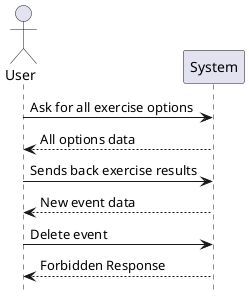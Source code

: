 @startuml
hide footbox
actor User

User -> System: Ask for all exercise options
System --> User: All options data
User -> System: Sends back exercise results
System --> User: New event data
User -> System: Delete event
System --> User: Forbidden Response

@enduml
